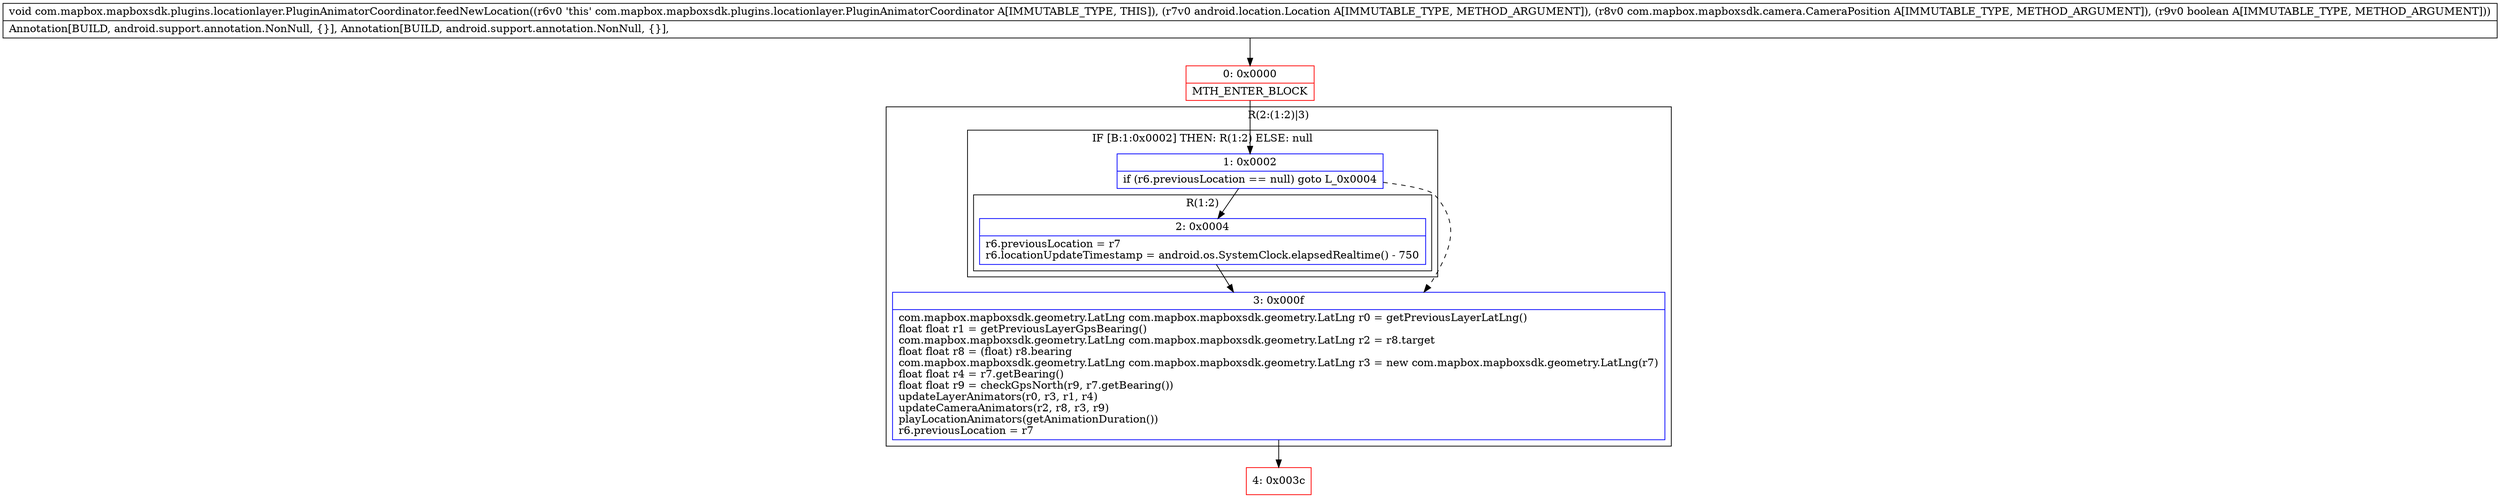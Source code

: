 digraph "CFG forcom.mapbox.mapboxsdk.plugins.locationlayer.PluginAnimatorCoordinator.feedNewLocation(Landroid\/location\/Location;Lcom\/mapbox\/mapboxsdk\/camera\/CameraPosition;Z)V" {
subgraph cluster_Region_1718276666 {
label = "R(2:(1:2)|3)";
node [shape=record,color=blue];
subgraph cluster_IfRegion_1270931495 {
label = "IF [B:1:0x0002] THEN: R(1:2) ELSE: null";
node [shape=record,color=blue];
Node_1 [shape=record,label="{1\:\ 0x0002|if (r6.previousLocation == null) goto L_0x0004\l}"];
subgraph cluster_Region_902492511 {
label = "R(1:2)";
node [shape=record,color=blue];
Node_2 [shape=record,label="{2\:\ 0x0004|r6.previousLocation = r7\lr6.locationUpdateTimestamp = android.os.SystemClock.elapsedRealtime() \- 750\l}"];
}
}
Node_3 [shape=record,label="{3\:\ 0x000f|com.mapbox.mapboxsdk.geometry.LatLng com.mapbox.mapboxsdk.geometry.LatLng r0 = getPreviousLayerLatLng()\lfloat float r1 = getPreviousLayerGpsBearing()\lcom.mapbox.mapboxsdk.geometry.LatLng com.mapbox.mapboxsdk.geometry.LatLng r2 = r8.target\lfloat float r8 = (float) r8.bearing\lcom.mapbox.mapboxsdk.geometry.LatLng com.mapbox.mapboxsdk.geometry.LatLng r3 = new com.mapbox.mapboxsdk.geometry.LatLng(r7)\lfloat float r4 = r7.getBearing()\lfloat float r9 = checkGpsNorth(r9, r7.getBearing())\lupdateLayerAnimators(r0, r3, r1, r4)\lupdateCameraAnimators(r2, r8, r3, r9)\lplayLocationAnimators(getAnimationDuration())\lr6.previousLocation = r7\l}"];
}
Node_0 [shape=record,color=red,label="{0\:\ 0x0000|MTH_ENTER_BLOCK\l}"];
Node_4 [shape=record,color=red,label="{4\:\ 0x003c}"];
MethodNode[shape=record,label="{void com.mapbox.mapboxsdk.plugins.locationlayer.PluginAnimatorCoordinator.feedNewLocation((r6v0 'this' com.mapbox.mapboxsdk.plugins.locationlayer.PluginAnimatorCoordinator A[IMMUTABLE_TYPE, THIS]), (r7v0 android.location.Location A[IMMUTABLE_TYPE, METHOD_ARGUMENT]), (r8v0 com.mapbox.mapboxsdk.camera.CameraPosition A[IMMUTABLE_TYPE, METHOD_ARGUMENT]), (r9v0 boolean A[IMMUTABLE_TYPE, METHOD_ARGUMENT]))  | Annotation[BUILD, android.support.annotation.NonNull, \{\}], Annotation[BUILD, android.support.annotation.NonNull, \{\}], \l}"];
MethodNode -> Node_0;
Node_1 -> Node_2;
Node_1 -> Node_3[style=dashed];
Node_2 -> Node_3;
Node_3 -> Node_4;
Node_0 -> Node_1;
}

